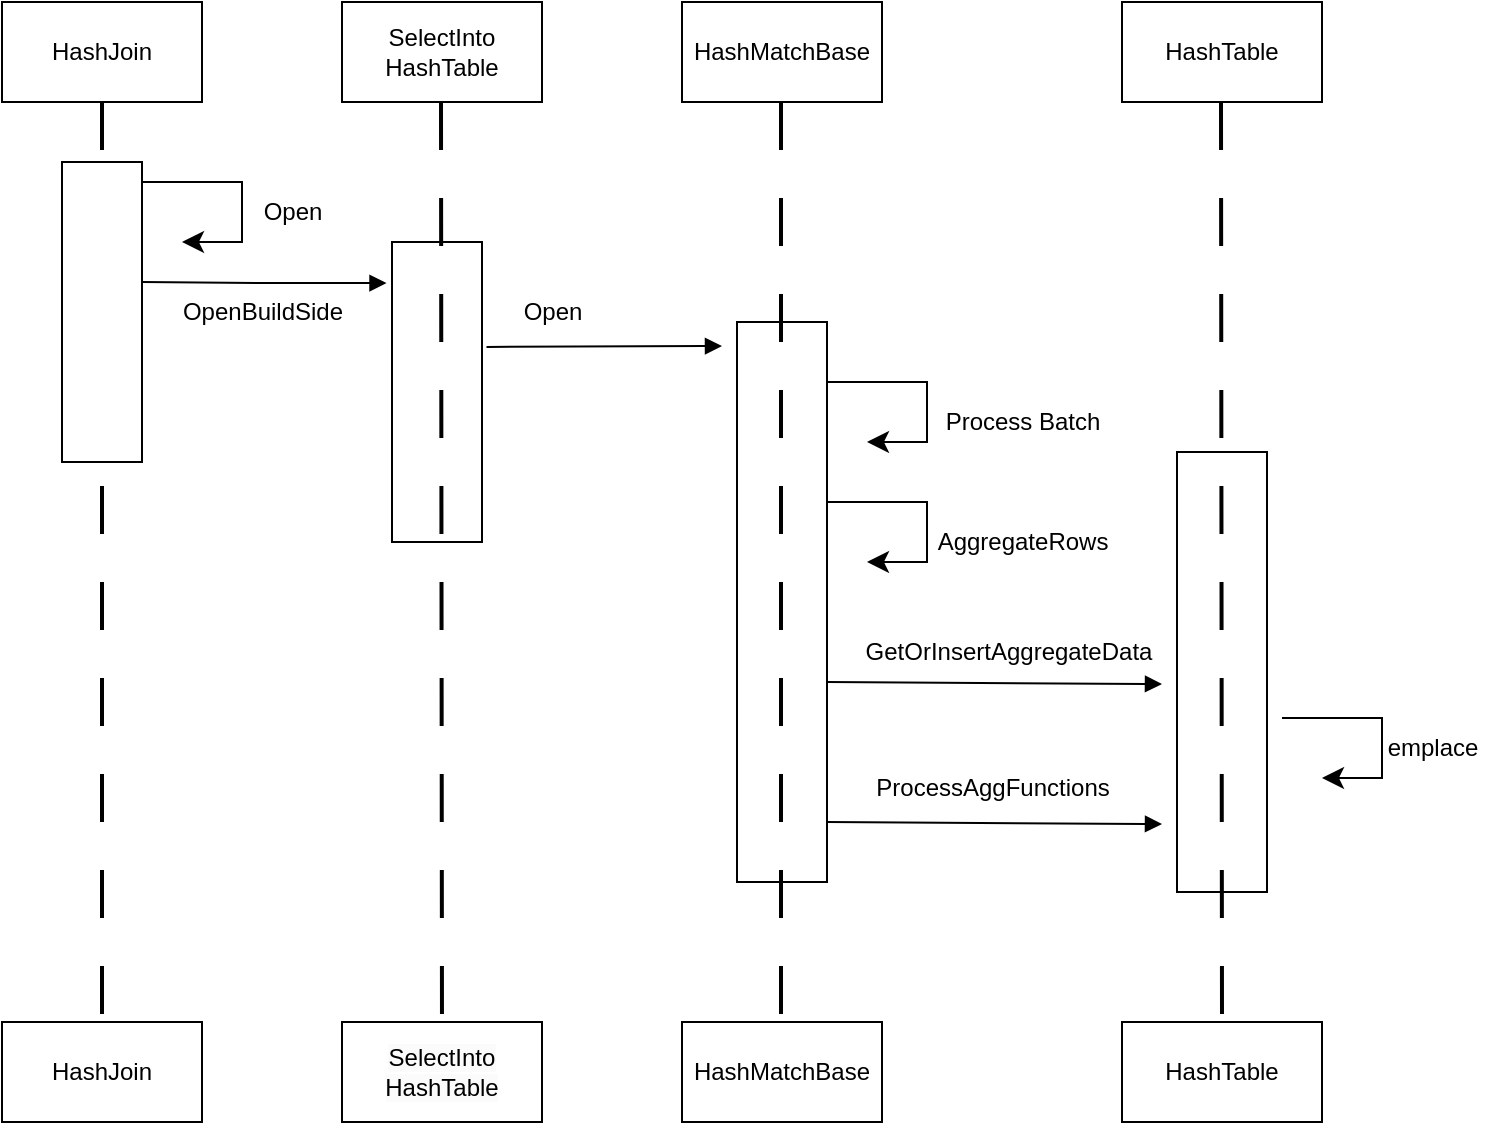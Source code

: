 <mxfile version="22.1.9" type="github">
  <diagram name="第 1 页" id="0k4TBifSkERZmbdtbySY">
    <mxGraphModel dx="1314" dy="805" grid="1" gridSize="10" guides="1" tooltips="1" connect="1" arrows="1" fold="1" page="1" pageScale="1" pageWidth="827" pageHeight="1169" math="0" shadow="0">
      <root>
        <mxCell id="0" />
        <mxCell id="1" parent="0" />
        <mxCell id="LGNTD50chUgOsU70D988-30" value="HashJoin" style="rounded=0;whiteSpace=wrap;html=1;" vertex="1" parent="1">
          <mxGeometry x="40" y="360" width="100" height="50" as="geometry" />
        </mxCell>
        <mxCell id="LGNTD50chUgOsU70D988-36" value="HashJoin" style="rounded=0;whiteSpace=wrap;html=1;" vertex="1" parent="1">
          <mxGeometry x="40" y="870" width="100" height="50" as="geometry" />
        </mxCell>
        <mxCell id="LGNTD50chUgOsU70D988-37" value="SelectInto&lt;br&gt;HashTable" style="rounded=0;whiteSpace=wrap;html=1;" vertex="1" parent="1">
          <mxGeometry x="210" y="360" width="100" height="50" as="geometry" />
        </mxCell>
        <mxCell id="LGNTD50chUgOsU70D988-39" value="HashMatchBase" style="rounded=0;whiteSpace=wrap;html=1;" vertex="1" parent="1">
          <mxGeometry x="380" y="360" width="100" height="50" as="geometry" />
        </mxCell>
        <mxCell id="LGNTD50chUgOsU70D988-40" value="HashMatchBase" style="rounded=0;whiteSpace=wrap;html=1;" vertex="1" parent="1">
          <mxGeometry x="380" y="870" width="100" height="50" as="geometry" />
        </mxCell>
        <mxCell id="LGNTD50chUgOsU70D988-45" style="rounded=0;orthogonalLoop=1;jettySize=auto;html=1;entryX=0.5;entryY=0;entryDx=0;entryDy=0;dashed=1;dashPattern=12 12;endArrow=none;endFill=0;strokeWidth=2;" edge="1" parent="1" source="LGNTD50chUgOsU70D988-30" target="LGNTD50chUgOsU70D988-36">
          <mxGeometry relative="1" as="geometry" />
        </mxCell>
        <mxCell id="LGNTD50chUgOsU70D988-48" value="" style="rounded=0;whiteSpace=wrap;html=1;direction=south;" vertex="1" parent="1">
          <mxGeometry x="70" y="440" width="40" height="150" as="geometry" />
        </mxCell>
        <mxCell id="LGNTD50chUgOsU70D988-49" value="" style="rounded=0;whiteSpace=wrap;html=1;direction=south;" vertex="1" parent="1">
          <mxGeometry x="235" y="480" width="45" height="150" as="geometry" />
        </mxCell>
        <mxCell id="LGNTD50chUgOsU70D988-54" value="" style="edgeStyle=segmentEdgeStyle;endArrow=classic;html=1;curved=0;rounded=0;endSize=8;startSize=8;" edge="1" parent="1">
          <mxGeometry width="50" height="50" relative="1" as="geometry">
            <mxPoint x="110" y="450" as="sourcePoint" />
            <mxPoint x="130" y="480" as="targetPoint" />
            <Array as="points">
              <mxPoint x="160" y="450" />
              <mxPoint x="160" y="480" />
            </Array>
          </mxGeometry>
        </mxCell>
        <mxCell id="LGNTD50chUgOsU70D988-55" value="Open" style="text;html=1;align=center;verticalAlign=middle;resizable=0;points=[];autosize=1;strokeColor=none;fillColor=none;" vertex="1" parent="1">
          <mxGeometry x="160" y="450" width="50" height="30" as="geometry" />
        </mxCell>
        <mxCell id="LGNTD50chUgOsU70D988-57" value="OpenBuildSide" style="text;html=1;align=center;verticalAlign=middle;resizable=0;points=[];autosize=1;strokeColor=none;fillColor=none;" vertex="1" parent="1">
          <mxGeometry x="120" y="500" width="100" height="30" as="geometry" />
        </mxCell>
        <mxCell id="LGNTD50chUgOsU70D988-59" value="Open" style="text;html=1;align=center;verticalAlign=middle;resizable=0;points=[];autosize=1;strokeColor=none;fillColor=none;" vertex="1" parent="1">
          <mxGeometry x="290" y="500" width="50" height="30" as="geometry" />
        </mxCell>
        <mxCell id="LGNTD50chUgOsU70D988-62" value="" style="endArrow=block;startArrow=none;endFill=1;startFill=0;html=1;rounded=0;edgeStyle=orthogonalEdgeStyle;entryX=0.137;entryY=1.061;entryDx=0;entryDy=0;entryPerimeter=0;" edge="1" parent="1" target="LGNTD50chUgOsU70D988-49">
          <mxGeometry width="160" relative="1" as="geometry">
            <mxPoint x="110" y="500" as="sourcePoint" />
            <mxPoint x="200" y="500" as="targetPoint" />
          </mxGeometry>
        </mxCell>
        <mxCell id="LGNTD50chUgOsU70D988-65" value="" style="rounded=0;whiteSpace=wrap;html=1;direction=south;" vertex="1" parent="1">
          <mxGeometry x="407.5" y="520" width="45" height="280" as="geometry" />
        </mxCell>
        <mxCell id="LGNTD50chUgOsU70D988-66" style="rounded=0;orthogonalLoop=1;jettySize=auto;html=1;entryX=0.5;entryY=0;entryDx=0;entryDy=0;dashed=1;dashPattern=12 12;endArrow=none;endFill=0;strokeWidth=2;" edge="1" parent="1">
          <mxGeometry relative="1" as="geometry">
            <mxPoint x="429.5" y="410" as="sourcePoint" />
            <mxPoint x="429.5" y="890" as="targetPoint" />
          </mxGeometry>
        </mxCell>
        <mxCell id="LGNTD50chUgOsU70D988-68" value="" style="endArrow=block;startArrow=none;endFill=1;startFill=0;html=1;rounded=0;" edge="1" parent="1">
          <mxGeometry width="160" relative="1" as="geometry">
            <mxPoint x="282.25" y="532.45" as="sourcePoint" />
            <mxPoint x="400" y="532" as="targetPoint" />
          </mxGeometry>
        </mxCell>
        <mxCell id="LGNTD50chUgOsU70D988-69" value="" style="edgeStyle=segmentEdgeStyle;endArrow=classic;html=1;curved=0;rounded=0;endSize=8;startSize=8;" edge="1" parent="1">
          <mxGeometry width="50" height="50" relative="1" as="geometry">
            <mxPoint x="452.5" y="550" as="sourcePoint" />
            <mxPoint x="472.5" y="580" as="targetPoint" />
            <Array as="points">
              <mxPoint x="502.5" y="550" />
              <mxPoint x="502.5" y="580" />
            </Array>
          </mxGeometry>
        </mxCell>
        <mxCell id="LGNTD50chUgOsU70D988-70" value="Process Batch" style="text;html=1;align=center;verticalAlign=middle;resizable=0;points=[];autosize=1;strokeColor=none;fillColor=none;" vertex="1" parent="1">
          <mxGeometry x="500" y="555" width="100" height="30" as="geometry" />
        </mxCell>
        <mxCell id="LGNTD50chUgOsU70D988-71" value="" style="edgeStyle=segmentEdgeStyle;endArrow=classic;html=1;curved=0;rounded=0;endSize=8;startSize=8;" edge="1" parent="1">
          <mxGeometry width="50" height="50" relative="1" as="geometry">
            <mxPoint x="452.5" y="610" as="sourcePoint" />
            <mxPoint x="472.5" y="640" as="targetPoint" />
            <Array as="points">
              <mxPoint x="502.5" y="610" />
              <mxPoint x="502.5" y="640" />
            </Array>
          </mxGeometry>
        </mxCell>
        <mxCell id="LGNTD50chUgOsU70D988-74" value="AggregateRows" style="text;html=1;align=center;verticalAlign=middle;resizable=0;points=[];autosize=1;strokeColor=none;fillColor=none;" vertex="1" parent="1">
          <mxGeometry x="495" y="615" width="110" height="30" as="geometry" />
        </mxCell>
        <mxCell id="LGNTD50chUgOsU70D988-77" value="GetOrInsertAggregateData" style="text;html=1;align=center;verticalAlign=middle;resizable=0;points=[];autosize=1;strokeColor=none;fillColor=none;" vertex="1" parent="1">
          <mxGeometry x="457.5" y="670" width="170" height="30" as="geometry" />
        </mxCell>
        <mxCell id="LGNTD50chUgOsU70D988-78" value="HashTable" style="rounded=0;whiteSpace=wrap;html=1;" vertex="1" parent="1">
          <mxGeometry x="600" y="360" width="100" height="50" as="geometry" />
        </mxCell>
        <mxCell id="LGNTD50chUgOsU70D988-79" style="rounded=0;orthogonalLoop=1;jettySize=auto;html=1;entryX=0.5;entryY=0;entryDx=0;entryDy=0;dashed=1;dashPattern=12 12;endArrow=none;endFill=0;strokeWidth=2;" edge="1" parent="1" source="LGNTD50chUgOsU70D988-91">
          <mxGeometry relative="1" as="geometry">
            <mxPoint x="649.5" y="410" as="sourcePoint" />
            <mxPoint x="649.5" y="890" as="targetPoint" />
          </mxGeometry>
        </mxCell>
        <mxCell id="LGNTD50chUgOsU70D988-80" value="" style="rounded=0;whiteSpace=wrap;html=1;direction=south;" vertex="1" parent="1">
          <mxGeometry x="627.5" y="585" width="45" height="220" as="geometry" />
        </mxCell>
        <mxCell id="LGNTD50chUgOsU70D988-81" value="" style="endArrow=block;startArrow=none;endFill=1;startFill=0;html=1;rounded=0;" edge="1" parent="1">
          <mxGeometry width="160" relative="1" as="geometry">
            <mxPoint x="452.5" y="700" as="sourcePoint" />
            <mxPoint x="620" y="701" as="targetPoint" />
          </mxGeometry>
        </mxCell>
        <mxCell id="LGNTD50chUgOsU70D988-82" value="" style="edgeStyle=segmentEdgeStyle;endArrow=classic;html=1;curved=0;rounded=0;endSize=8;startSize=8;" edge="1" parent="1">
          <mxGeometry width="50" height="50" relative="1" as="geometry">
            <mxPoint x="680" y="718" as="sourcePoint" />
            <mxPoint x="700" y="748" as="targetPoint" />
            <Array as="points">
              <mxPoint x="730" y="718" />
              <mxPoint x="730" y="748" />
            </Array>
          </mxGeometry>
        </mxCell>
        <mxCell id="LGNTD50chUgOsU70D988-83" value="emplace" style="text;html=1;align=center;verticalAlign=middle;resizable=0;points=[];autosize=1;strokeColor=none;fillColor=none;" vertex="1" parent="1">
          <mxGeometry x="720" y="718" width="70" height="30" as="geometry" />
        </mxCell>
        <mxCell id="LGNTD50chUgOsU70D988-84" value="" style="endArrow=block;startArrow=none;endFill=1;startFill=0;html=1;rounded=0;" edge="1" parent="1">
          <mxGeometry width="160" relative="1" as="geometry">
            <mxPoint x="452.5" y="770" as="sourcePoint" />
            <mxPoint x="620" y="771" as="targetPoint" />
          </mxGeometry>
        </mxCell>
        <mxCell id="LGNTD50chUgOsU70D988-85" value="ProcessAggFunctions" style="text;html=1;align=center;verticalAlign=middle;resizable=0;points=[];autosize=1;strokeColor=none;fillColor=none;" vertex="1" parent="1">
          <mxGeometry x="465" y="738" width="140" height="30" as="geometry" />
        </mxCell>
        <mxCell id="LGNTD50chUgOsU70D988-90" value="" style="rounded=0;orthogonalLoop=1;jettySize=auto;html=1;dashed=1;dashPattern=12 12;endArrow=none;endFill=0;strokeWidth=2;" edge="1" parent="1">
          <mxGeometry relative="1" as="geometry">
            <mxPoint x="259.5" y="410" as="sourcePoint" />
            <mxPoint x="260" y="880" as="targetPoint" />
          </mxGeometry>
        </mxCell>
        <mxCell id="LGNTD50chUgOsU70D988-92" value="" style="rounded=0;orthogonalLoop=1;jettySize=auto;html=1;entryX=0.5;entryY=0;entryDx=0;entryDy=0;dashed=1;dashPattern=12 12;endArrow=none;endFill=0;strokeWidth=2;" edge="1" parent="1" target="LGNTD50chUgOsU70D988-91">
          <mxGeometry relative="1" as="geometry">
            <mxPoint x="649.5" y="410" as="sourcePoint" />
            <mxPoint x="649.5" y="890" as="targetPoint" />
          </mxGeometry>
        </mxCell>
        <mxCell id="LGNTD50chUgOsU70D988-91" value="HashTable" style="rounded=0;whiteSpace=wrap;html=1;" vertex="1" parent="1">
          <mxGeometry x="600" y="870" width="100" height="50" as="geometry" />
        </mxCell>
        <mxCell id="LGNTD50chUgOsU70D988-38" value="&lt;meta charset=&quot;utf-8&quot;&gt;&lt;span style=&quot;color: rgb(0, 0, 0); font-family: Helvetica; font-size: 12px; font-style: normal; font-variant-ligatures: normal; font-variant-caps: normal; font-weight: 400; letter-spacing: normal; orphans: 2; text-align: center; text-indent: 0px; text-transform: none; widows: 2; word-spacing: 0px; -webkit-text-stroke-width: 0px; background-color: rgb(251, 251, 251); text-decoration-thickness: initial; text-decoration-style: initial; text-decoration-color: initial; float: none; display: inline !important;&quot;&gt;SelectInto&lt;/span&gt;&lt;br style=&quot;border-color: var(--border-color); color: rgb(0, 0, 0); font-family: Helvetica; font-size: 12px; font-style: normal; font-variant-ligatures: normal; font-variant-caps: normal; font-weight: 400; letter-spacing: normal; orphans: 2; text-align: center; text-indent: 0px; text-transform: none; widows: 2; word-spacing: 0px; -webkit-text-stroke-width: 0px; background-color: rgb(251, 251, 251); text-decoration-thickness: initial; text-decoration-style: initial; text-decoration-color: initial;&quot;&gt;&lt;span style=&quot;color: rgb(0, 0, 0); font-family: Helvetica; font-size: 12px; font-style: normal; font-variant-ligatures: normal; font-variant-caps: normal; font-weight: 400; letter-spacing: normal; orphans: 2; text-align: center; text-indent: 0px; text-transform: none; widows: 2; word-spacing: 0px; -webkit-text-stroke-width: 0px; background-color: rgb(251, 251, 251); text-decoration-thickness: initial; text-decoration-style: initial; text-decoration-color: initial; float: none; display: inline !important;&quot;&gt;HashTable&lt;/span&gt;" style="rounded=0;whiteSpace=wrap;html=1;" vertex="1" parent="1">
          <mxGeometry x="210" y="870" width="100" height="50" as="geometry" />
        </mxCell>
      </root>
    </mxGraphModel>
  </diagram>
</mxfile>
